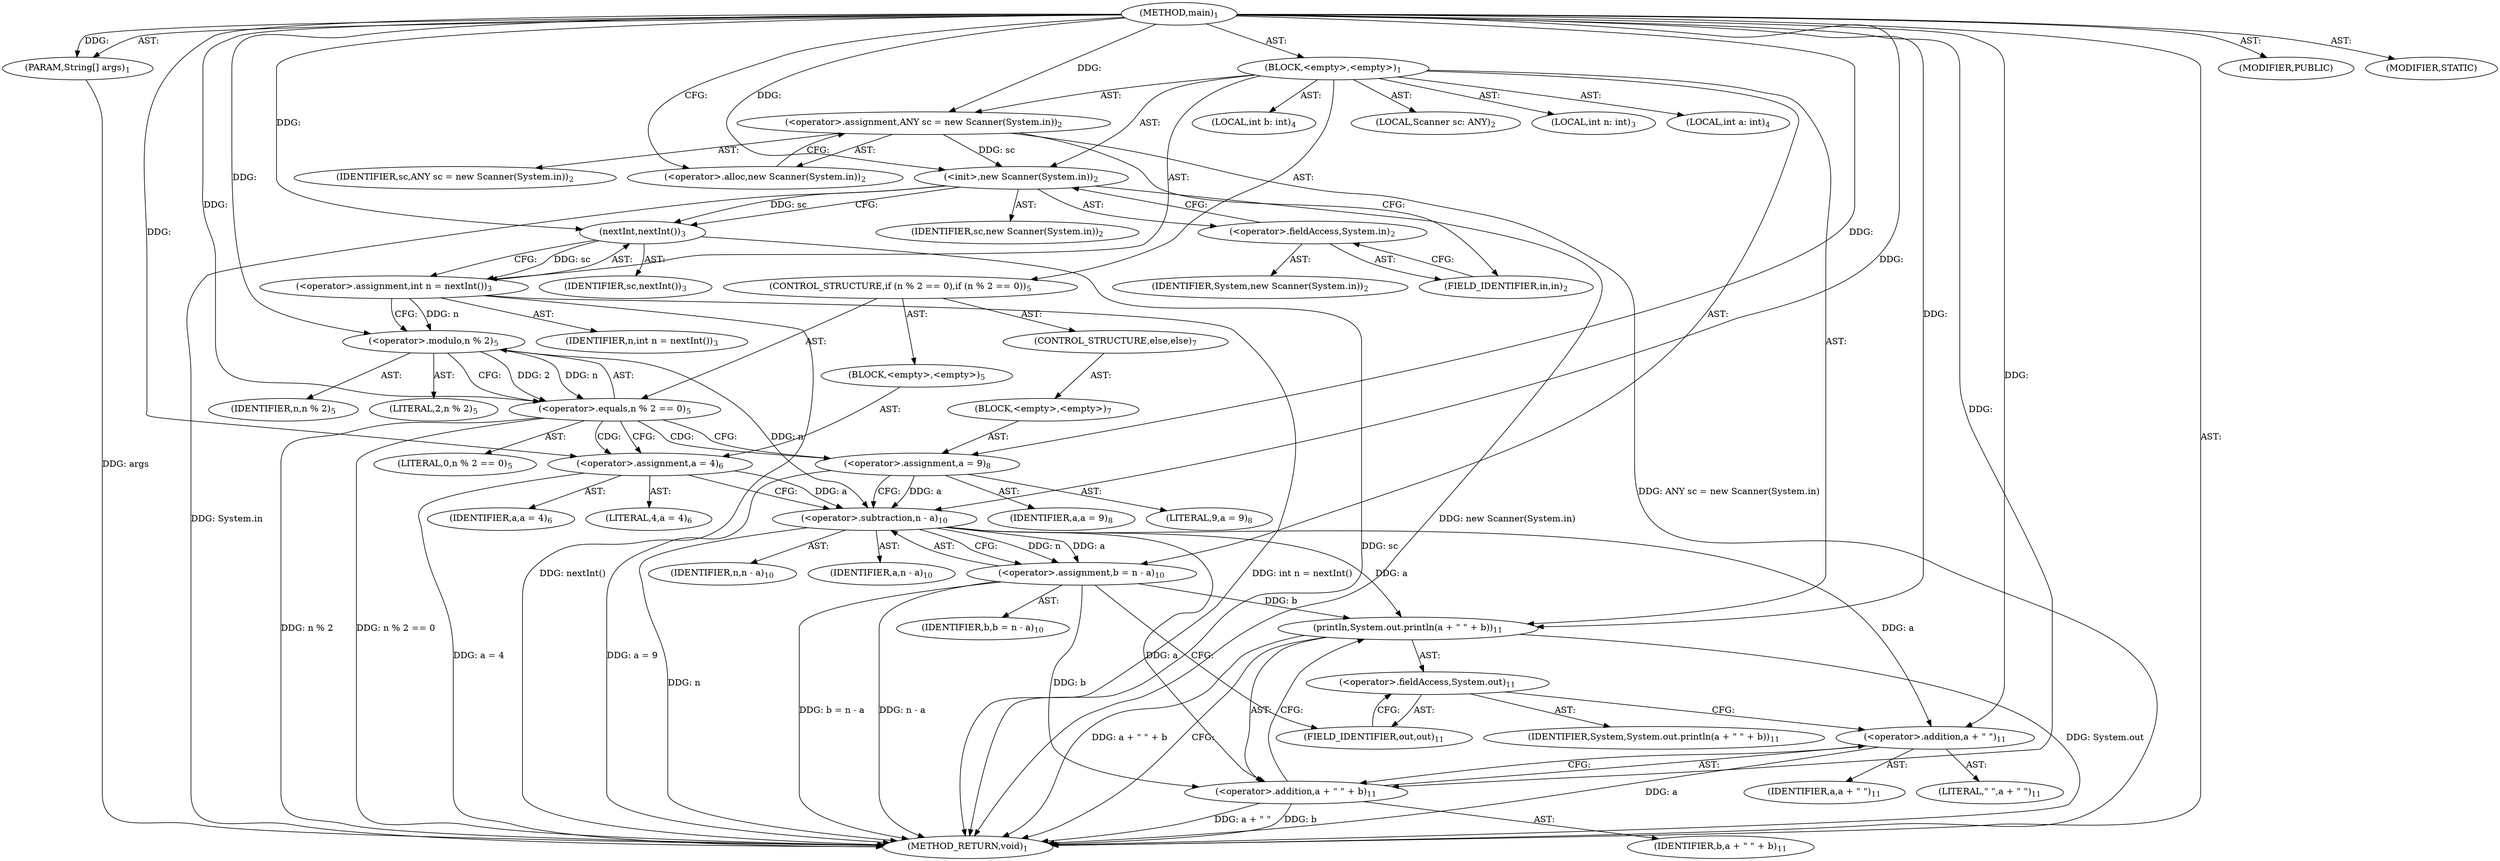 digraph "main" {  
"19" [label = <(METHOD,main)<SUB>1</SUB>> ]
"20" [label = <(PARAM,String[] args)<SUB>1</SUB>> ]
"21" [label = <(BLOCK,&lt;empty&gt;,&lt;empty&gt;)<SUB>1</SUB>> ]
"4" [label = <(LOCAL,Scanner sc: ANY)<SUB>2</SUB>> ]
"22" [label = <(&lt;operator&gt;.assignment,ANY sc = new Scanner(System.in))<SUB>2</SUB>> ]
"23" [label = <(IDENTIFIER,sc,ANY sc = new Scanner(System.in))<SUB>2</SUB>> ]
"24" [label = <(&lt;operator&gt;.alloc,new Scanner(System.in))<SUB>2</SUB>> ]
"25" [label = <(&lt;init&gt;,new Scanner(System.in))<SUB>2</SUB>> ]
"3" [label = <(IDENTIFIER,sc,new Scanner(System.in))<SUB>2</SUB>> ]
"26" [label = <(&lt;operator&gt;.fieldAccess,System.in)<SUB>2</SUB>> ]
"27" [label = <(IDENTIFIER,System,new Scanner(System.in))<SUB>2</SUB>> ]
"28" [label = <(FIELD_IDENTIFIER,in,in)<SUB>2</SUB>> ]
"29" [label = <(LOCAL,int n: int)<SUB>3</SUB>> ]
"30" [label = <(&lt;operator&gt;.assignment,int n = nextInt())<SUB>3</SUB>> ]
"31" [label = <(IDENTIFIER,n,int n = nextInt())<SUB>3</SUB>> ]
"32" [label = <(nextInt,nextInt())<SUB>3</SUB>> ]
"33" [label = <(IDENTIFIER,sc,nextInt())<SUB>3</SUB>> ]
"34" [label = <(LOCAL,int a: int)<SUB>4</SUB>> ]
"35" [label = <(LOCAL,int b: int)<SUB>4</SUB>> ]
"36" [label = <(CONTROL_STRUCTURE,if (n % 2 == 0),if (n % 2 == 0))<SUB>5</SUB>> ]
"37" [label = <(&lt;operator&gt;.equals,n % 2 == 0)<SUB>5</SUB>> ]
"38" [label = <(&lt;operator&gt;.modulo,n % 2)<SUB>5</SUB>> ]
"39" [label = <(IDENTIFIER,n,n % 2)<SUB>5</SUB>> ]
"40" [label = <(LITERAL,2,n % 2)<SUB>5</SUB>> ]
"41" [label = <(LITERAL,0,n % 2 == 0)<SUB>5</SUB>> ]
"42" [label = <(BLOCK,&lt;empty&gt;,&lt;empty&gt;)<SUB>5</SUB>> ]
"43" [label = <(&lt;operator&gt;.assignment,a = 4)<SUB>6</SUB>> ]
"44" [label = <(IDENTIFIER,a,a = 4)<SUB>6</SUB>> ]
"45" [label = <(LITERAL,4,a = 4)<SUB>6</SUB>> ]
"46" [label = <(CONTROL_STRUCTURE,else,else)<SUB>7</SUB>> ]
"47" [label = <(BLOCK,&lt;empty&gt;,&lt;empty&gt;)<SUB>7</SUB>> ]
"48" [label = <(&lt;operator&gt;.assignment,a = 9)<SUB>8</SUB>> ]
"49" [label = <(IDENTIFIER,a,a = 9)<SUB>8</SUB>> ]
"50" [label = <(LITERAL,9,a = 9)<SUB>8</SUB>> ]
"51" [label = <(&lt;operator&gt;.assignment,b = n - a)<SUB>10</SUB>> ]
"52" [label = <(IDENTIFIER,b,b = n - a)<SUB>10</SUB>> ]
"53" [label = <(&lt;operator&gt;.subtraction,n - a)<SUB>10</SUB>> ]
"54" [label = <(IDENTIFIER,n,n - a)<SUB>10</SUB>> ]
"55" [label = <(IDENTIFIER,a,n - a)<SUB>10</SUB>> ]
"56" [label = <(println,System.out.println(a + &quot; &quot; + b))<SUB>11</SUB>> ]
"57" [label = <(&lt;operator&gt;.fieldAccess,System.out)<SUB>11</SUB>> ]
"58" [label = <(IDENTIFIER,System,System.out.println(a + &quot; &quot; + b))<SUB>11</SUB>> ]
"59" [label = <(FIELD_IDENTIFIER,out,out)<SUB>11</SUB>> ]
"60" [label = <(&lt;operator&gt;.addition,a + &quot; &quot; + b)<SUB>11</SUB>> ]
"61" [label = <(&lt;operator&gt;.addition,a + &quot; &quot;)<SUB>11</SUB>> ]
"62" [label = <(IDENTIFIER,a,a + &quot; &quot;)<SUB>11</SUB>> ]
"63" [label = <(LITERAL,&quot; &quot;,a + &quot; &quot;)<SUB>11</SUB>> ]
"64" [label = <(IDENTIFIER,b,a + &quot; &quot; + b)<SUB>11</SUB>> ]
"65" [label = <(MODIFIER,PUBLIC)> ]
"66" [label = <(MODIFIER,STATIC)> ]
"67" [label = <(METHOD_RETURN,void)<SUB>1</SUB>> ]
  "19" -> "20"  [ label = "AST: "] 
  "19" -> "21"  [ label = "AST: "] 
  "19" -> "65"  [ label = "AST: "] 
  "19" -> "66"  [ label = "AST: "] 
  "19" -> "67"  [ label = "AST: "] 
  "21" -> "4"  [ label = "AST: "] 
  "21" -> "22"  [ label = "AST: "] 
  "21" -> "25"  [ label = "AST: "] 
  "21" -> "29"  [ label = "AST: "] 
  "21" -> "30"  [ label = "AST: "] 
  "21" -> "34"  [ label = "AST: "] 
  "21" -> "35"  [ label = "AST: "] 
  "21" -> "36"  [ label = "AST: "] 
  "21" -> "51"  [ label = "AST: "] 
  "21" -> "56"  [ label = "AST: "] 
  "22" -> "23"  [ label = "AST: "] 
  "22" -> "24"  [ label = "AST: "] 
  "25" -> "3"  [ label = "AST: "] 
  "25" -> "26"  [ label = "AST: "] 
  "26" -> "27"  [ label = "AST: "] 
  "26" -> "28"  [ label = "AST: "] 
  "30" -> "31"  [ label = "AST: "] 
  "30" -> "32"  [ label = "AST: "] 
  "32" -> "33"  [ label = "AST: "] 
  "36" -> "37"  [ label = "AST: "] 
  "36" -> "42"  [ label = "AST: "] 
  "36" -> "46"  [ label = "AST: "] 
  "37" -> "38"  [ label = "AST: "] 
  "37" -> "41"  [ label = "AST: "] 
  "38" -> "39"  [ label = "AST: "] 
  "38" -> "40"  [ label = "AST: "] 
  "42" -> "43"  [ label = "AST: "] 
  "43" -> "44"  [ label = "AST: "] 
  "43" -> "45"  [ label = "AST: "] 
  "46" -> "47"  [ label = "AST: "] 
  "47" -> "48"  [ label = "AST: "] 
  "48" -> "49"  [ label = "AST: "] 
  "48" -> "50"  [ label = "AST: "] 
  "51" -> "52"  [ label = "AST: "] 
  "51" -> "53"  [ label = "AST: "] 
  "53" -> "54"  [ label = "AST: "] 
  "53" -> "55"  [ label = "AST: "] 
  "56" -> "57"  [ label = "AST: "] 
  "56" -> "60"  [ label = "AST: "] 
  "57" -> "58"  [ label = "AST: "] 
  "57" -> "59"  [ label = "AST: "] 
  "60" -> "61"  [ label = "AST: "] 
  "60" -> "64"  [ label = "AST: "] 
  "61" -> "62"  [ label = "AST: "] 
  "61" -> "63"  [ label = "AST: "] 
  "22" -> "28"  [ label = "CFG: "] 
  "25" -> "32"  [ label = "CFG: "] 
  "30" -> "38"  [ label = "CFG: "] 
  "51" -> "59"  [ label = "CFG: "] 
  "56" -> "67"  [ label = "CFG: "] 
  "24" -> "22"  [ label = "CFG: "] 
  "26" -> "25"  [ label = "CFG: "] 
  "32" -> "30"  [ label = "CFG: "] 
  "37" -> "43"  [ label = "CFG: "] 
  "37" -> "48"  [ label = "CFG: "] 
  "53" -> "51"  [ label = "CFG: "] 
  "57" -> "61"  [ label = "CFG: "] 
  "60" -> "56"  [ label = "CFG: "] 
  "28" -> "26"  [ label = "CFG: "] 
  "38" -> "37"  [ label = "CFG: "] 
  "43" -> "53"  [ label = "CFG: "] 
  "59" -> "57"  [ label = "CFG: "] 
  "61" -> "60"  [ label = "CFG: "] 
  "48" -> "53"  [ label = "CFG: "] 
  "19" -> "24"  [ label = "CFG: "] 
  "20" -> "67"  [ label = "DDG: args"] 
  "22" -> "67"  [ label = "DDG: ANY sc = new Scanner(System.in)"] 
  "25" -> "67"  [ label = "DDG: System.in"] 
  "25" -> "67"  [ label = "DDG: new Scanner(System.in)"] 
  "32" -> "67"  [ label = "DDG: sc"] 
  "30" -> "67"  [ label = "DDG: nextInt()"] 
  "30" -> "67"  [ label = "DDG: int n = nextInt()"] 
  "37" -> "67"  [ label = "DDG: n % 2"] 
  "37" -> "67"  [ label = "DDG: n % 2 == 0"] 
  "48" -> "67"  [ label = "DDG: a = 9"] 
  "43" -> "67"  [ label = "DDG: a = 4"] 
  "53" -> "67"  [ label = "DDG: n"] 
  "51" -> "67"  [ label = "DDG: n - a"] 
  "51" -> "67"  [ label = "DDG: b = n - a"] 
  "56" -> "67"  [ label = "DDG: System.out"] 
  "61" -> "67"  [ label = "DDG: a"] 
  "60" -> "67"  [ label = "DDG: a + &quot; &quot;"] 
  "60" -> "67"  [ label = "DDG: b"] 
  "56" -> "67"  [ label = "DDG: a + &quot; &quot; + b"] 
  "19" -> "20"  [ label = "DDG: "] 
  "19" -> "22"  [ label = "DDG: "] 
  "32" -> "30"  [ label = "DDG: sc"] 
  "53" -> "51"  [ label = "DDG: n"] 
  "53" -> "51"  [ label = "DDG: a"] 
  "22" -> "25"  [ label = "DDG: sc"] 
  "19" -> "25"  [ label = "DDG: "] 
  "53" -> "56"  [ label = "DDG: a"] 
  "19" -> "56"  [ label = "DDG: "] 
  "51" -> "56"  [ label = "DDG: b"] 
  "25" -> "32"  [ label = "DDG: sc"] 
  "19" -> "32"  [ label = "DDG: "] 
  "38" -> "37"  [ label = "DDG: n"] 
  "38" -> "37"  [ label = "DDG: 2"] 
  "19" -> "37"  [ label = "DDG: "] 
  "19" -> "43"  [ label = "DDG: "] 
  "38" -> "53"  [ label = "DDG: n"] 
  "19" -> "53"  [ label = "DDG: "] 
  "48" -> "53"  [ label = "DDG: a"] 
  "43" -> "53"  [ label = "DDG: a"] 
  "53" -> "60"  [ label = "DDG: a"] 
  "19" -> "60"  [ label = "DDG: "] 
  "51" -> "60"  [ label = "DDG: b"] 
  "30" -> "38"  [ label = "DDG: n"] 
  "19" -> "38"  [ label = "DDG: "] 
  "19" -> "48"  [ label = "DDG: "] 
  "53" -> "61"  [ label = "DDG: a"] 
  "19" -> "61"  [ label = "DDG: "] 
  "37" -> "48"  [ label = "CDG: "] 
  "37" -> "43"  [ label = "CDG: "] 
}
